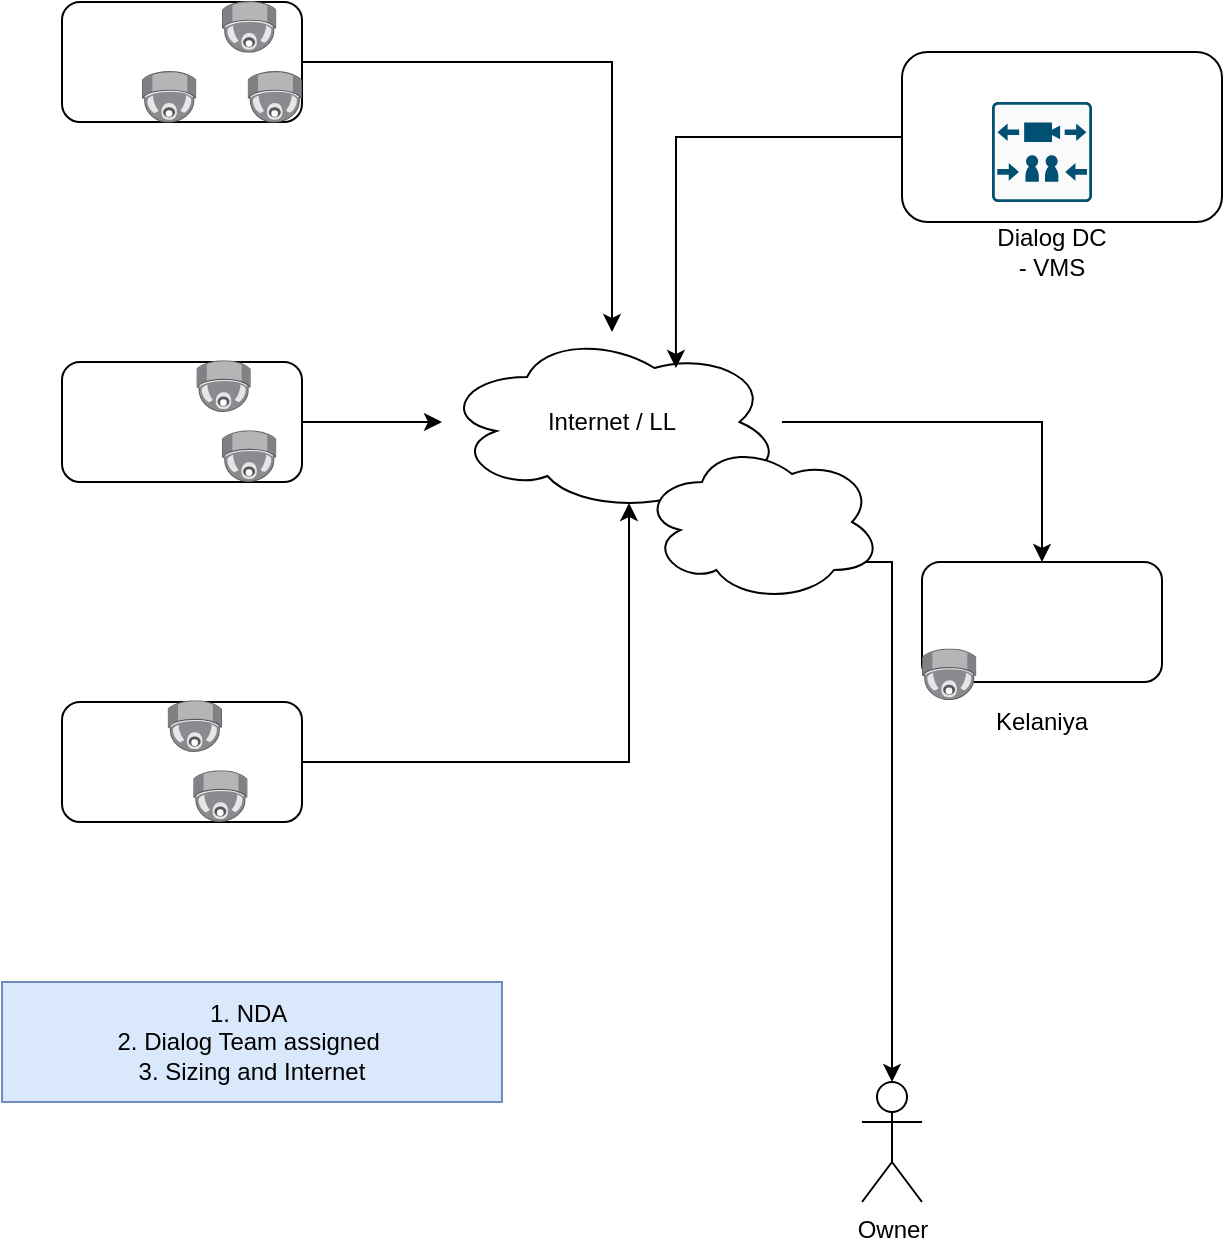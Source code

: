 <mxfile version="22.0.6" type="github">
  <diagram name="Page-1" id="JIlZDkIPc6fDsJDhfCHW">
    <mxGraphModel dx="1112" dy="569" grid="1" gridSize="10" guides="1" tooltips="1" connect="1" arrows="1" fold="1" page="1" pageScale="1" pageWidth="850" pageHeight="1100" math="0" shadow="0">
      <root>
        <mxCell id="0" />
        <mxCell id="1" parent="0" />
        <mxCell id="1cqaB1Q_qEM46uVqkkQ3-6" style="edgeStyle=orthogonalEdgeStyle;rounded=0;orthogonalLoop=1;jettySize=auto;html=1;" parent="1" source="1cqaB1Q_qEM46uVqkkQ3-1" target="1cqaB1Q_qEM46uVqkkQ3-4" edge="1">
          <mxGeometry relative="1" as="geometry" />
        </mxCell>
        <mxCell id="1cqaB1Q_qEM46uVqkkQ3-1" value="" style="rounded=1;whiteSpace=wrap;html=1;" parent="1" vertex="1">
          <mxGeometry x="120" y="90" width="120" height="60" as="geometry" />
        </mxCell>
        <mxCell id="1cqaB1Q_qEM46uVqkkQ3-7" style="edgeStyle=orthogonalEdgeStyle;rounded=0;orthogonalLoop=1;jettySize=auto;html=1;" parent="1" source="1cqaB1Q_qEM46uVqkkQ3-2" target="1cqaB1Q_qEM46uVqkkQ3-4" edge="1">
          <mxGeometry relative="1" as="geometry" />
        </mxCell>
        <mxCell id="1cqaB1Q_qEM46uVqkkQ3-2" value="" style="rounded=1;whiteSpace=wrap;html=1;" parent="1" vertex="1">
          <mxGeometry x="120" y="270" width="120" height="60" as="geometry" />
        </mxCell>
        <mxCell id="1cqaB1Q_qEM46uVqkkQ3-3" value="" style="rounded=1;whiteSpace=wrap;html=1;" parent="1" vertex="1">
          <mxGeometry x="120" y="440" width="120" height="60" as="geometry" />
        </mxCell>
        <mxCell id="wo9oIifTvgYb-TYNg8Vq-1" style="edgeStyle=orthogonalEdgeStyle;rounded=0;orthogonalLoop=1;jettySize=auto;html=1;" edge="1" parent="1" source="1cqaB1Q_qEM46uVqkkQ3-4" target="1cqaB1Q_qEM46uVqkkQ3-5">
          <mxGeometry relative="1" as="geometry" />
        </mxCell>
        <mxCell id="1cqaB1Q_qEM46uVqkkQ3-4" value="Internet / LL" style="ellipse;shape=cloud;whiteSpace=wrap;html=1;" parent="1" vertex="1">
          <mxGeometry x="310" y="255" width="170" height="90" as="geometry" />
        </mxCell>
        <mxCell id="1cqaB1Q_qEM46uVqkkQ3-5" value="" style="rounded=1;whiteSpace=wrap;html=1;" parent="1" vertex="1">
          <mxGeometry x="550" y="370" width="120" height="60" as="geometry" />
        </mxCell>
        <mxCell id="1cqaB1Q_qEM46uVqkkQ3-8" style="edgeStyle=orthogonalEdgeStyle;rounded=0;orthogonalLoop=1;jettySize=auto;html=1;entryX=0.55;entryY=0.95;entryDx=0;entryDy=0;entryPerimeter=0;" parent="1" source="1cqaB1Q_qEM46uVqkkQ3-3" target="1cqaB1Q_qEM46uVqkkQ3-4" edge="1">
          <mxGeometry relative="1" as="geometry" />
        </mxCell>
        <mxCell id="wo9oIifTvgYb-TYNg8Vq-2" value="" style="image;points=[];aspect=fixed;html=1;align=center;shadow=0;dashed=0;image=img/lib/allied_telesis/security/Surveillance_Camera_Ceiling.svg;" vertex="1" parent="1">
          <mxGeometry x="200" y="89.52" width="27.2" height="25.88" as="geometry" />
        </mxCell>
        <mxCell id="wo9oIifTvgYb-TYNg8Vq-3" value="" style="image;points=[];aspect=fixed;html=1;align=center;shadow=0;dashed=0;image=img/lib/allied_telesis/security/Surveillance_Camera_Ceiling.svg;" vertex="1" parent="1">
          <mxGeometry x="160" y="124.52" width="27.2" height="25.88" as="geometry" />
        </mxCell>
        <mxCell id="wo9oIifTvgYb-TYNg8Vq-4" value="" style="image;points=[];aspect=fixed;html=1;align=center;shadow=0;dashed=0;image=img/lib/allied_telesis/security/Surveillance_Camera_Ceiling.svg;" vertex="1" parent="1">
          <mxGeometry x="212.8" y="124.52" width="27.2" height="25.88" as="geometry" />
        </mxCell>
        <mxCell id="wo9oIifTvgYb-TYNg8Vq-5" value="" style="image;points=[];aspect=fixed;html=1;align=center;shadow=0;dashed=0;image=img/lib/allied_telesis/security/Surveillance_Camera_Ceiling.svg;" vertex="1" parent="1">
          <mxGeometry x="187.2" y="269.12" width="27.2" height="25.88" as="geometry" />
        </mxCell>
        <mxCell id="wo9oIifTvgYb-TYNg8Vq-6" value="" style="image;points=[];aspect=fixed;html=1;align=center;shadow=0;dashed=0;image=img/lib/allied_telesis/security/Surveillance_Camera_Ceiling.svg;" vertex="1" parent="1">
          <mxGeometry x="200" y="304.12" width="27.2" height="25.88" as="geometry" />
        </mxCell>
        <mxCell id="wo9oIifTvgYb-TYNg8Vq-7" value="" style="image;points=[];aspect=fixed;html=1;align=center;shadow=0;dashed=0;image=img/lib/allied_telesis/security/Surveillance_Camera_Ceiling.svg;" vertex="1" parent="1">
          <mxGeometry x="172.8" y="439.12" width="27.2" height="25.88" as="geometry" />
        </mxCell>
        <mxCell id="wo9oIifTvgYb-TYNg8Vq-8" value="" style="image;points=[];aspect=fixed;html=1;align=center;shadow=0;dashed=0;image=img/lib/allied_telesis/security/Surveillance_Camera_Ceiling.svg;" vertex="1" parent="1">
          <mxGeometry x="185.6" y="474.12" width="27.2" height="25.88" as="geometry" />
        </mxCell>
        <mxCell id="wo9oIifTvgYb-TYNg8Vq-9" value="" style="image;points=[];aspect=fixed;html=1;align=center;shadow=0;dashed=0;image=img/lib/allied_telesis/security/Surveillance_Camera_Ceiling.svg;" vertex="1" parent="1">
          <mxGeometry x="550" y="413.24" width="27.2" height="25.88" as="geometry" />
        </mxCell>
        <mxCell id="wo9oIifTvgYb-TYNg8Vq-10" value="" style="rounded=1;whiteSpace=wrap;html=1;" vertex="1" parent="1">
          <mxGeometry x="540" y="115" width="160" height="85" as="geometry" />
        </mxCell>
        <mxCell id="wo9oIifTvgYb-TYNg8Vq-11" value="" style="sketch=0;points=[[0.015,0.015,0],[0.985,0.015,0],[0.985,0.985,0],[0.015,0.985,0],[0.25,0,0],[0.5,0,0],[0.75,0,0],[1,0.25,0],[1,0.5,0],[1,0.75,0],[0.75,1,0],[0.5,1,0],[0.25,1,0],[0,0.75,0],[0,0.5,0],[0,0.25,0]];verticalLabelPosition=bottom;html=1;verticalAlign=top;aspect=fixed;align=center;pointerEvents=1;shape=mxgraph.cisco19.rect;prIcon=video_call_server;fillColor=#FAFAFA;strokeColor=#005073;" vertex="1" parent="1">
          <mxGeometry x="585" y="140" width="50" height="50" as="geometry" />
        </mxCell>
        <mxCell id="wo9oIifTvgYb-TYNg8Vq-12" style="edgeStyle=orthogonalEdgeStyle;rounded=0;orthogonalLoop=1;jettySize=auto;html=1;entryX=0.688;entryY=0.2;entryDx=0;entryDy=0;entryPerimeter=0;" edge="1" parent="1" source="wo9oIifTvgYb-TYNg8Vq-10" target="1cqaB1Q_qEM46uVqkkQ3-4">
          <mxGeometry relative="1" as="geometry" />
        </mxCell>
        <mxCell id="wo9oIifTvgYb-TYNg8Vq-13" value="Dialog DC - VMS" style="text;html=1;strokeColor=none;fillColor=none;align=center;verticalAlign=middle;whiteSpace=wrap;rounded=0;" vertex="1" parent="1">
          <mxGeometry x="585" y="200" width="60" height="30" as="geometry" />
        </mxCell>
        <mxCell id="wo9oIifTvgYb-TYNg8Vq-15" value="" style="shape=image;html=1;verticalAlign=top;verticalLabelPosition=bottom;labelBackgroundColor=#ffffff;imageAspect=0;aspect=fixed;image=https://cdn0.iconfinder.com/data/icons/devices-42/512/Normal_LCD-128.png" vertex="1" parent="1">
          <mxGeometry x="630" y="370" width="69.12" height="69.12" as="geometry" />
        </mxCell>
        <mxCell id="wo9oIifTvgYb-TYNg8Vq-16" value="Owner" style="shape=umlActor;verticalLabelPosition=bottom;verticalAlign=top;html=1;outlineConnect=0;" vertex="1" parent="1">
          <mxGeometry x="520" y="630" width="30" height="60" as="geometry" />
        </mxCell>
        <mxCell id="wo9oIifTvgYb-TYNg8Vq-17" style="edgeStyle=orthogonalEdgeStyle;rounded=0;orthogonalLoop=1;jettySize=auto;html=1;entryX=0.5;entryY=0;entryDx=0;entryDy=0;entryPerimeter=0;" edge="1" parent="1" source="wo9oIifTvgYb-TYNg8Vq-20" target="wo9oIifTvgYb-TYNg8Vq-16">
          <mxGeometry relative="1" as="geometry">
            <Array as="points">
              <mxPoint x="535" y="370" />
            </Array>
          </mxGeometry>
        </mxCell>
        <mxCell id="wo9oIifTvgYb-TYNg8Vq-18" value="" style="shape=image;html=1;verticalAlign=top;verticalLabelPosition=bottom;labelBackgroundColor=#ffffff;imageAspect=0;aspect=fixed;image=https://cdn4.iconfinder.com/data/icons/essential-app-1/16/mobile-phone-smart-screen-128.png" vertex="1" parent="1">
          <mxGeometry x="570" y="670" width="48" height="48" as="geometry" />
        </mxCell>
        <mxCell id="wo9oIifTvgYb-TYNg8Vq-19" value="" style="shape=image;html=1;verticalAlign=top;verticalLabelPosition=bottom;labelBackgroundColor=#ffffff;imageAspect=0;aspect=fixed;image=https://cdn0.iconfinder.com/data/icons/devices-42/512/Normal_LCD-128.png" vertex="1" parent="1">
          <mxGeometry x="575" y="620" width="50" height="50" as="geometry" />
        </mxCell>
        <mxCell id="wo9oIifTvgYb-TYNg8Vq-20" value="" style="ellipse;shape=cloud;whiteSpace=wrap;html=1;" vertex="1" parent="1">
          <mxGeometry x="410" y="310" width="120" height="80" as="geometry" />
        </mxCell>
        <mxCell id="wo9oIifTvgYb-TYNg8Vq-21" value="Kelaniya" style="text;html=1;strokeColor=none;fillColor=none;align=center;verticalAlign=middle;whiteSpace=wrap;rounded=0;" vertex="1" parent="1">
          <mxGeometry x="580" y="435" width="60" height="30" as="geometry" />
        </mxCell>
        <mxCell id="wo9oIifTvgYb-TYNg8Vq-22" value="1. NDA&amp;nbsp;&lt;br&gt;2. Dialog Team assigned&amp;nbsp;&lt;br&gt;3. Sizing and Internet" style="text;html=1;strokeColor=#6c8ebf;fillColor=#dae8fc;align=center;verticalAlign=middle;whiteSpace=wrap;rounded=0;" vertex="1" parent="1">
          <mxGeometry x="90" y="580" width="250" height="60" as="geometry" />
        </mxCell>
      </root>
    </mxGraphModel>
  </diagram>
</mxfile>
